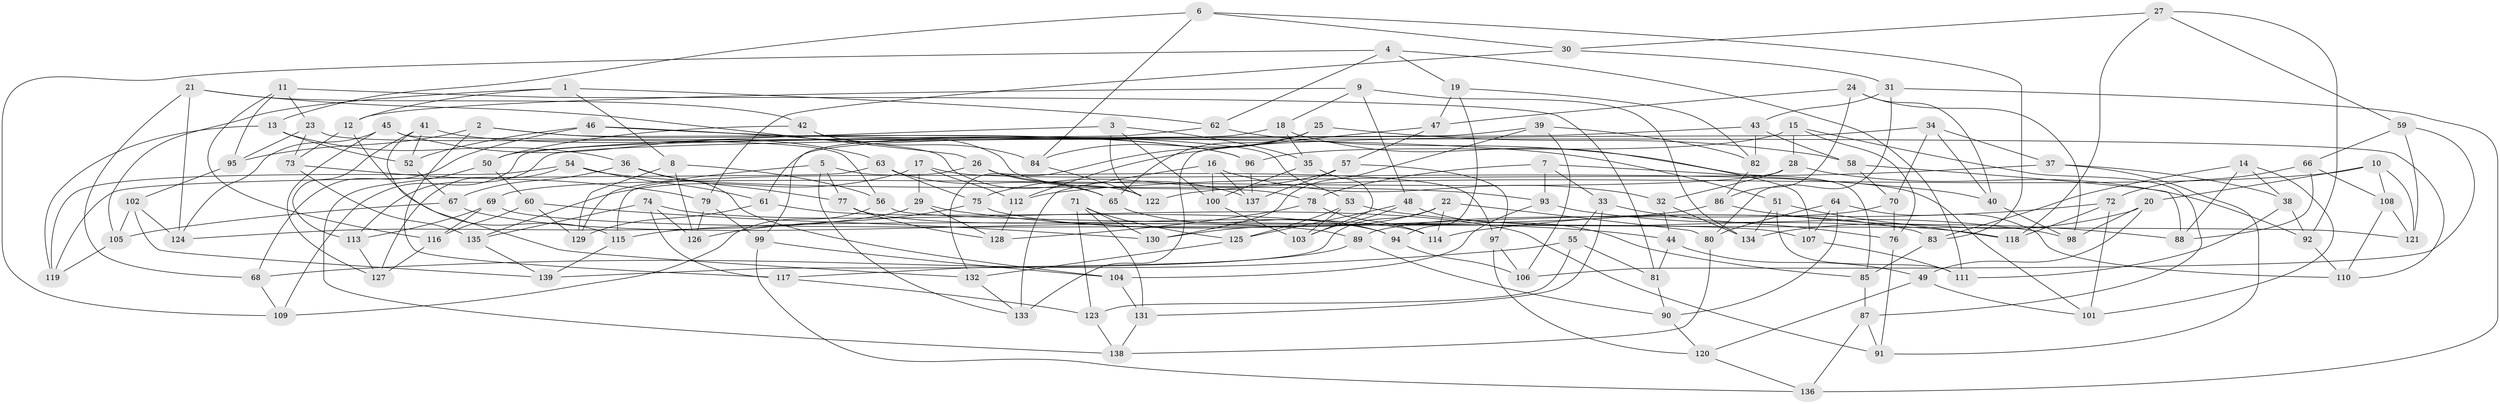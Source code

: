// coarse degree distribution, {6: 0.09523809523809523, 7: 0.3333333333333333, 5: 0.14285714285714285, 4: 0.047619047619047616, 10: 0.023809523809523808, 9: 0.14285714285714285, 8: 0.21428571428571427}
// Generated by graph-tools (version 1.1) at 2025/38/03/04/25 23:38:06]
// undirected, 139 vertices, 278 edges
graph export_dot {
  node [color=gray90,style=filled];
  1;
  2;
  3;
  4;
  5;
  6;
  7;
  8;
  9;
  10;
  11;
  12;
  13;
  14;
  15;
  16;
  17;
  18;
  19;
  20;
  21;
  22;
  23;
  24;
  25;
  26;
  27;
  28;
  29;
  30;
  31;
  32;
  33;
  34;
  35;
  36;
  37;
  38;
  39;
  40;
  41;
  42;
  43;
  44;
  45;
  46;
  47;
  48;
  49;
  50;
  51;
  52;
  53;
  54;
  55;
  56;
  57;
  58;
  59;
  60;
  61;
  62;
  63;
  64;
  65;
  66;
  67;
  68;
  69;
  70;
  71;
  72;
  73;
  74;
  75;
  76;
  77;
  78;
  79;
  80;
  81;
  82;
  83;
  84;
  85;
  86;
  87;
  88;
  89;
  90;
  91;
  92;
  93;
  94;
  95;
  96;
  97;
  98;
  99;
  100;
  101;
  102;
  103;
  104;
  105;
  106;
  107;
  108;
  109;
  110;
  111;
  112;
  113;
  114;
  115;
  116;
  117;
  118;
  119;
  120;
  121;
  122;
  123;
  124;
  125;
  126;
  127;
  128;
  129;
  130;
  131;
  132;
  133;
  134;
  135;
  136;
  137;
  138;
  139;
  1 -- 105;
  1 -- 62;
  1 -- 12;
  1 -- 8;
  2 -- 117;
  2 -- 95;
  2 -- 96;
  2 -- 53;
  3 -- 50;
  3 -- 100;
  3 -- 122;
  3 -- 35;
  4 -- 109;
  4 -- 19;
  4 -- 111;
  4 -- 62;
  5 -- 97;
  5 -- 77;
  5 -- 129;
  5 -- 133;
  6 -- 83;
  6 -- 84;
  6 -- 13;
  6 -- 30;
  7 -- 78;
  7 -- 93;
  7 -- 33;
  7 -- 40;
  8 -- 56;
  8 -- 126;
  8 -- 129;
  9 -- 18;
  9 -- 134;
  9 -- 12;
  9 -- 48;
  10 -- 20;
  10 -- 122;
  10 -- 108;
  10 -- 121;
  11 -- 81;
  11 -- 116;
  11 -- 23;
  11 -- 95;
  12 -- 115;
  12 -- 73;
  13 -- 52;
  13 -- 36;
  13 -- 119;
  14 -- 88;
  14 -- 101;
  14 -- 83;
  14 -- 38;
  15 -- 28;
  15 -- 87;
  15 -- 96;
  15 -- 76;
  16 -- 100;
  16 -- 133;
  16 -- 32;
  16 -- 137;
  17 -- 112;
  17 -- 135;
  17 -- 29;
  17 -- 101;
  18 -- 35;
  18 -- 61;
  18 -- 107;
  19 -- 82;
  19 -- 94;
  19 -- 47;
  20 -- 49;
  20 -- 98;
  20 -- 134;
  21 -- 42;
  21 -- 26;
  21 -- 124;
  21 -- 68;
  22 -- 80;
  22 -- 130;
  22 -- 114;
  22 -- 139;
  23 -- 56;
  23 -- 73;
  23 -- 95;
  24 -- 40;
  24 -- 86;
  24 -- 98;
  24 -- 47;
  25 -- 58;
  25 -- 84;
  25 -- 132;
  25 -- 65;
  26 -- 115;
  26 -- 137;
  26 -- 65;
  27 -- 118;
  27 -- 30;
  27 -- 92;
  27 -- 59;
  28 -- 69;
  28 -- 32;
  28 -- 92;
  29 -- 44;
  29 -- 124;
  29 -- 128;
  30 -- 31;
  30 -- 79;
  31 -- 80;
  31 -- 136;
  31 -- 43;
  32 -- 44;
  32 -- 134;
  33 -- 55;
  33 -- 131;
  33 -- 76;
  34 -- 40;
  34 -- 133;
  34 -- 70;
  34 -- 37;
  35 -- 100;
  35 -- 103;
  36 -- 77;
  36 -- 67;
  36 -- 104;
  37 -- 112;
  37 -- 91;
  37 -- 38;
  38 -- 92;
  38 -- 111;
  39 -- 109;
  39 -- 106;
  39 -- 82;
  39 -- 130;
  40 -- 98;
  41 -- 113;
  41 -- 52;
  41 -- 96;
  41 -- 132;
  42 -- 84;
  42 -- 78;
  42 -- 50;
  43 -- 113;
  43 -- 58;
  43 -- 82;
  44 -- 49;
  44 -- 81;
  45 -- 124;
  45 -- 63;
  45 -- 127;
  45 -- 110;
  46 -- 51;
  46 -- 122;
  46 -- 52;
  46 -- 68;
  47 -- 112;
  47 -- 57;
  48 -- 103;
  48 -- 125;
  48 -- 85;
  49 -- 120;
  49 -- 101;
  50 -- 138;
  50 -- 60;
  51 -- 134;
  51 -- 118;
  51 -- 111;
  52 -- 67;
  53 -- 125;
  53 -- 118;
  53 -- 103;
  54 -- 93;
  54 -- 127;
  54 -- 119;
  54 -- 61;
  55 -- 123;
  55 -- 81;
  55 -- 68;
  56 -- 121;
  56 -- 109;
  57 -- 97;
  57 -- 137;
  57 -- 75;
  58 -- 70;
  58 -- 88;
  59 -- 121;
  59 -- 106;
  59 -- 66;
  60 -- 116;
  60 -- 130;
  60 -- 129;
  61 -- 94;
  61 -- 129;
  62 -- 85;
  62 -- 99;
  63 -- 119;
  63 -- 65;
  63 -- 75;
  64 -- 110;
  64 -- 80;
  64 -- 90;
  64 -- 107;
  65 -- 94;
  66 -- 72;
  66 -- 108;
  66 -- 88;
  67 -- 105;
  67 -- 89;
  68 -- 109;
  69 -- 116;
  69 -- 107;
  69 -- 113;
  70 -- 89;
  70 -- 76;
  71 -- 125;
  71 -- 130;
  71 -- 131;
  71 -- 123;
  72 -- 118;
  72 -- 101;
  72 -- 114;
  73 -- 135;
  73 -- 79;
  74 -- 126;
  74 -- 91;
  74 -- 135;
  74 -- 117;
  75 -- 126;
  75 -- 83;
  76 -- 91;
  77 -- 114;
  77 -- 128;
  78 -- 114;
  78 -- 128;
  79 -- 99;
  79 -- 126;
  80 -- 138;
  81 -- 90;
  82 -- 86;
  83 -- 85;
  84 -- 122;
  85 -- 87;
  86 -- 115;
  86 -- 88;
  87 -- 91;
  87 -- 136;
  89 -- 117;
  89 -- 90;
  90 -- 120;
  92 -- 110;
  93 -- 104;
  93 -- 98;
  94 -- 106;
  95 -- 102;
  96 -- 137;
  97 -- 120;
  97 -- 106;
  99 -- 104;
  99 -- 136;
  100 -- 103;
  102 -- 105;
  102 -- 139;
  102 -- 124;
  104 -- 131;
  105 -- 119;
  107 -- 111;
  108 -- 110;
  108 -- 121;
  112 -- 128;
  113 -- 127;
  115 -- 139;
  116 -- 127;
  117 -- 123;
  120 -- 136;
  123 -- 138;
  125 -- 132;
  131 -- 138;
  132 -- 133;
  135 -- 139;
}
